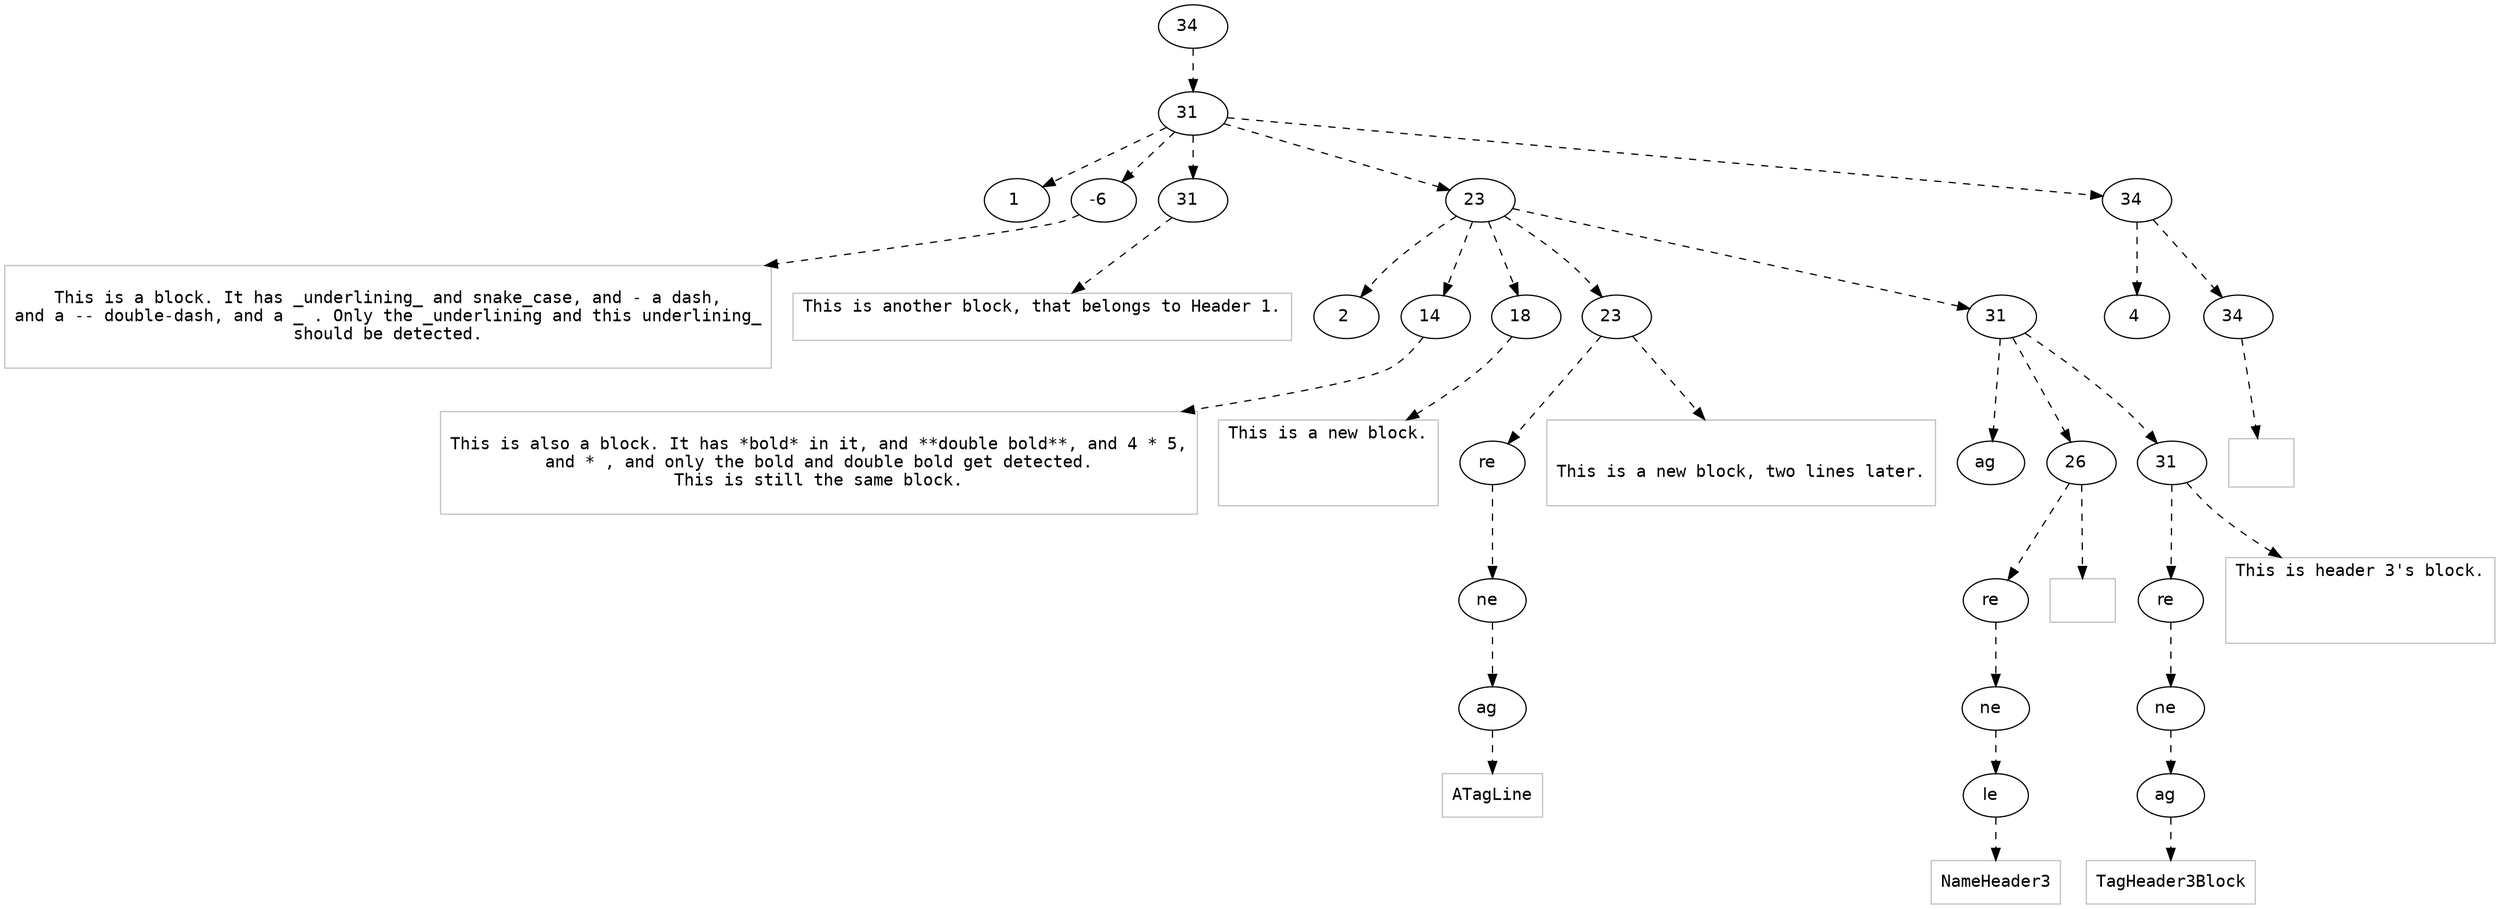 digraph hierarchy {

node [fontname=Helvetica]
edge [style=dashed]

doc_0 [label="34  "]

doc_0 -> { section_1}
{rank=same; section_1}

section_1 [label="31  "]

section_1 -> { header_2 block_3 block_4 section_5 section_6}
{rank=same; header_2 block_3 block_4 section_5 section_6}

header_2 [label=" 1  "]
block_3 [label="-6  "]
block_4 [label="31  "]
section_5 [label="23  "]
section_6 [label="34  "]


block_3 -> leaf_7
leaf_7  [color=Gray,shape=rectangle,fontname=Inconsolata,label="
This is a block. It has _underlining_ and snake_case, and - a dash,
and a -- double-dash, and a _ . Only the _underlining and this underlining_
should be detected.

"]
block_4 -> leaf_8
leaf_8  [color=Gray,shape=rectangle,fontname=Inconsolata,label="This is another block, that belongs to Header 1.

"]section_5 -> { header_9 block_10 block_11 block_12 section_13}
{rank=same; header_9 block_10 block_11 block_12 section_13}

header_9 [label=" 2  "]
block_10 [label="14  "]
block_11 [label="18  "]
block_12 [label="23  "]
section_13 [label="31  "]


block_10 -> leaf_14
leaf_14  [color=Gray,shape=rectangle,fontname=Inconsolata,label="
This is also a block. It has *bold* in it, and **double bold**, and 4 * 5,
and * , and only the bold and double bold get detected.
This is still the same block.

"]
block_11 -> leaf_15
leaf_15  [color=Gray,shape=rectangle,fontname=Inconsolata,label="This is a new block.



"]block_12 -> { structure_16}
{rank=same; structure_16}

structure_16 [label="re  "]

structure_16 -> { hashline_17}
{rank=same; hashline_17}

hashline_17 [label="ne  "]

hashline_17 -> { hashtag_18}
{rank=same; hashtag_18}

hashtag_18 [label="ag  "]


hashtag_18 -> leaf_19
leaf_19  [color=Gray,shape=rectangle,fontname=Inconsolata,label="ATagLine"]
block_12 -> leaf_20
leaf_20  [color=Gray,shape=rectangle,fontname=Inconsolata,label="

This is a new block, two lines later.

"]section_13 -> { header_21 block_22 block_23}
{rank=same; header_21 block_22 block_23}

header_21 [label="ag  "]
block_22 [label="26  "]
block_23 [label="31  "]

block_22 -> { structure_24}
{rank=same; structure_24}

structure_24 [label="re  "]

structure_24 -> { handleline_25}
{rank=same; handleline_25}

handleline_25 [label="ne  "]

handleline_25 -> { handle_26}
{rank=same; handle_26}

handle_26 [label="le  "]


handle_26 -> leaf_27
leaf_27  [color=Gray,shape=rectangle,fontname=Inconsolata,label="NameHeader3"]
block_22 -> leaf_28
leaf_28  [color=Gray,shape=rectangle,fontname=Inconsolata,label="
"]block_23 -> { structure_29}
{rank=same; structure_29}

structure_29 [label="re  "]

structure_29 -> { hashline_30}
{rank=same; hashline_30}

hashline_30 [label="ne  "]

hashline_30 -> { hashtag_31}
{rank=same; hashtag_31}

hashtag_31 [label="ag  "]


hashtag_31 -> leaf_32
leaf_32  [color=Gray,shape=rectangle,fontname=Inconsolata,label="TagHeader3Block"]
block_23 -> leaf_33
leaf_33  [color=Gray,shape=rectangle,fontname=Inconsolata,label="This is header 3's block.



"]section_6 -> { header_34 block_35}
{rank=same; header_34 block_35}

header_34 [label=" 4  "]
block_35 [label="34  "]


block_35 -> leaf_36
leaf_36  [color=Gray,shape=rectangle,fontname=Inconsolata,label="

"]
}
